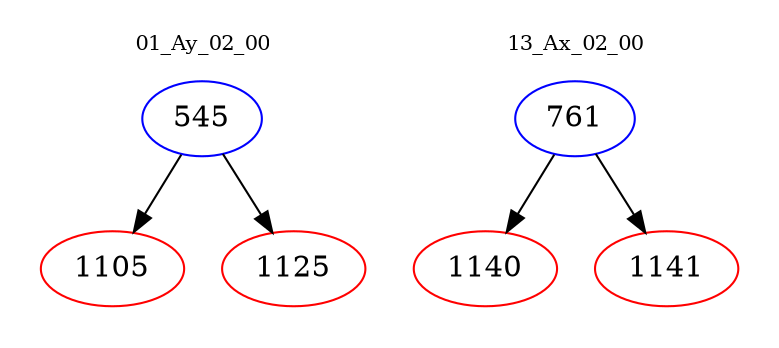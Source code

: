 digraph{
subgraph cluster_0 {
color = white
label = "01_Ay_02_00";
fontsize=10;
T0_545 [label="545", color="blue"]
T0_545 -> T0_1105 [color="black"]
T0_1105 [label="1105", color="red"]
T0_545 -> T0_1125 [color="black"]
T0_1125 [label="1125", color="red"]
}
subgraph cluster_1 {
color = white
label = "13_Ax_02_00";
fontsize=10;
T1_761 [label="761", color="blue"]
T1_761 -> T1_1140 [color="black"]
T1_1140 [label="1140", color="red"]
T1_761 -> T1_1141 [color="black"]
T1_1141 [label="1141", color="red"]
}
}
